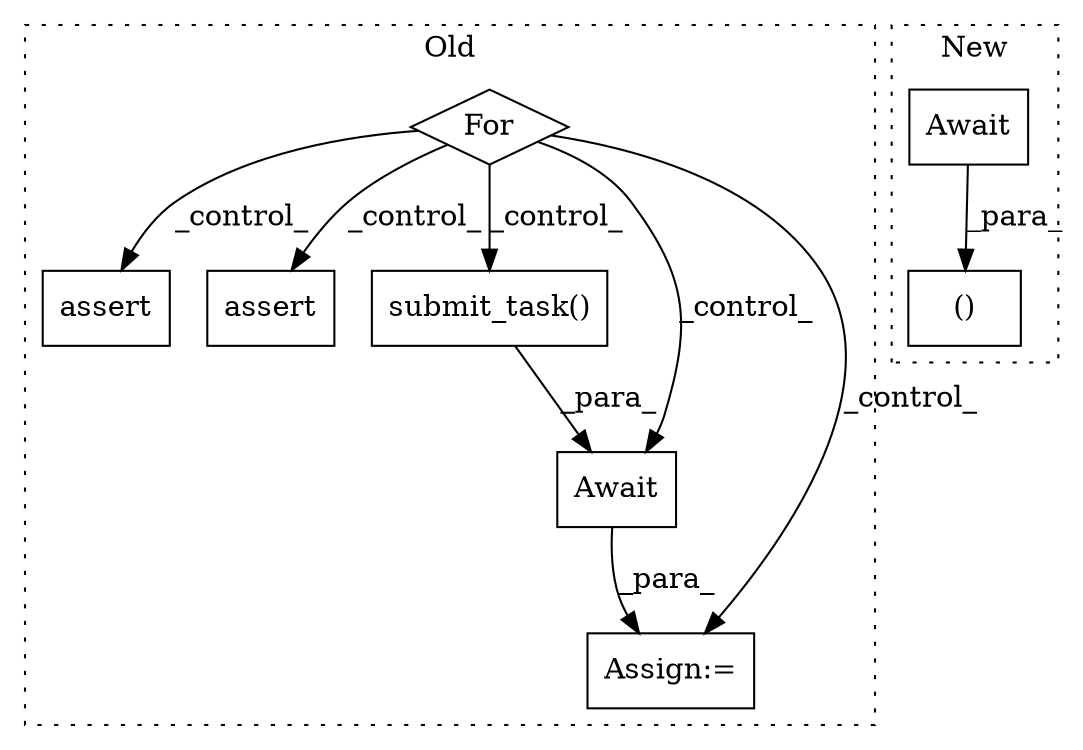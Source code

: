 digraph G {
subgraph cluster0 {
1 [label="assert" a="65" s="7772" l="7" shape="box"];
3 [label="For" a="107" s="7720,7758" l="4,14" shape="diamond"];
4 [label="assert" a="65" s="7950" l="7" shape="box"];
5 [label="submit_task()" a="75" s="7897,7936" l="33,1" shape="box"];
6 [label="Await" a="70" s="7891" l="6" shape="box"];
7 [label="Assign:=" a="68" s="8030" l="3" shape="box"];
label = "Old";
style="dotted";
}
subgraph cluster1 {
2 [label="Await" a="70" s="6586" l="6" shape="box"];
8 [label="()" a="54" s="6927" l="49" shape="box"];
label = "New";
style="dotted";
}
2 -> 8 [label="_para_"];
3 -> 7 [label="_control_"];
3 -> 4 [label="_control_"];
3 -> 6 [label="_control_"];
3 -> 1 [label="_control_"];
3 -> 5 [label="_control_"];
5 -> 6 [label="_para_"];
6 -> 7 [label="_para_"];
}